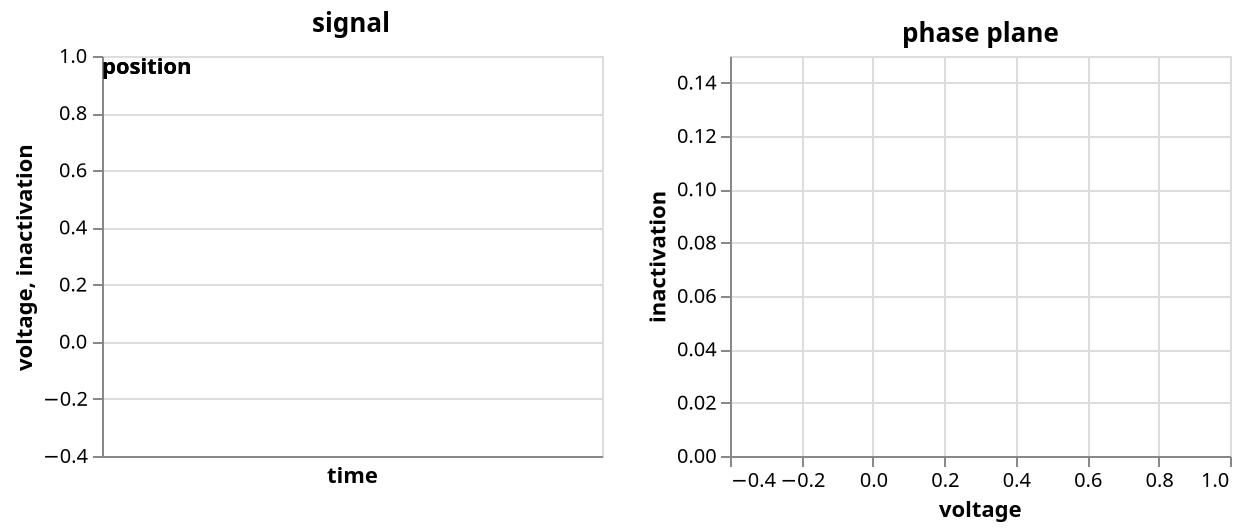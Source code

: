 {
    "$schema": "https://vega.github.io/schema/vega-lite/v2.json",
    "data": {"name": "trace"},
    "config": {"legend": {"orient": "none"}},

    "hconcat": [
        {"width": 250, "title": "signal",
         "layer": [
            {"mark": {"type": "line", "color": "#4682b4"},
            "encoding": {
                "x": {"field": "t", "type": "quantitative",
                      "scale": {"zero": false, "nice": false},
                      "axis": {"title": "time"}},
                "y": {"field": "voltage", "type": "quantitative",
                      "scale": {"domain": [-0.4,1]}},

                "opacity": {"field": "position", "type": "nominal"}
            }},
            {"mark": {"type": "line", "color": "#a2d9d7"},
            "encoding": {
                "x": {"field": "t", "type": "quantitative",
                      "scale": {"zero": false, "nice": false}},
                "y": {"field": "inactivation", "type": "quantitative",
                      "scale": {"domain": [-0.4,1]}},

                "opacity": {"field": "position", "type": "nominal"}
        }}]},

        {"mark": "point", "width": 250, "title": "phase plane",
        "encoding": {
            "x": {"field": "voltage", "type": "quantitative",
                  "scale": {"domain": [-0.4,1]}},
            "y": {"field": "inactivation", "type": "quantitative",
                  "scale": {"domain": [0,0.15]}},
            "order": {"field": "t", "type": "quantitative"},

            "color": {"field": "position", "type": "nominal",
                      "scale": {"range": ["#a2d9d7", "#4682b4"]}}
        }}
    ]
}
